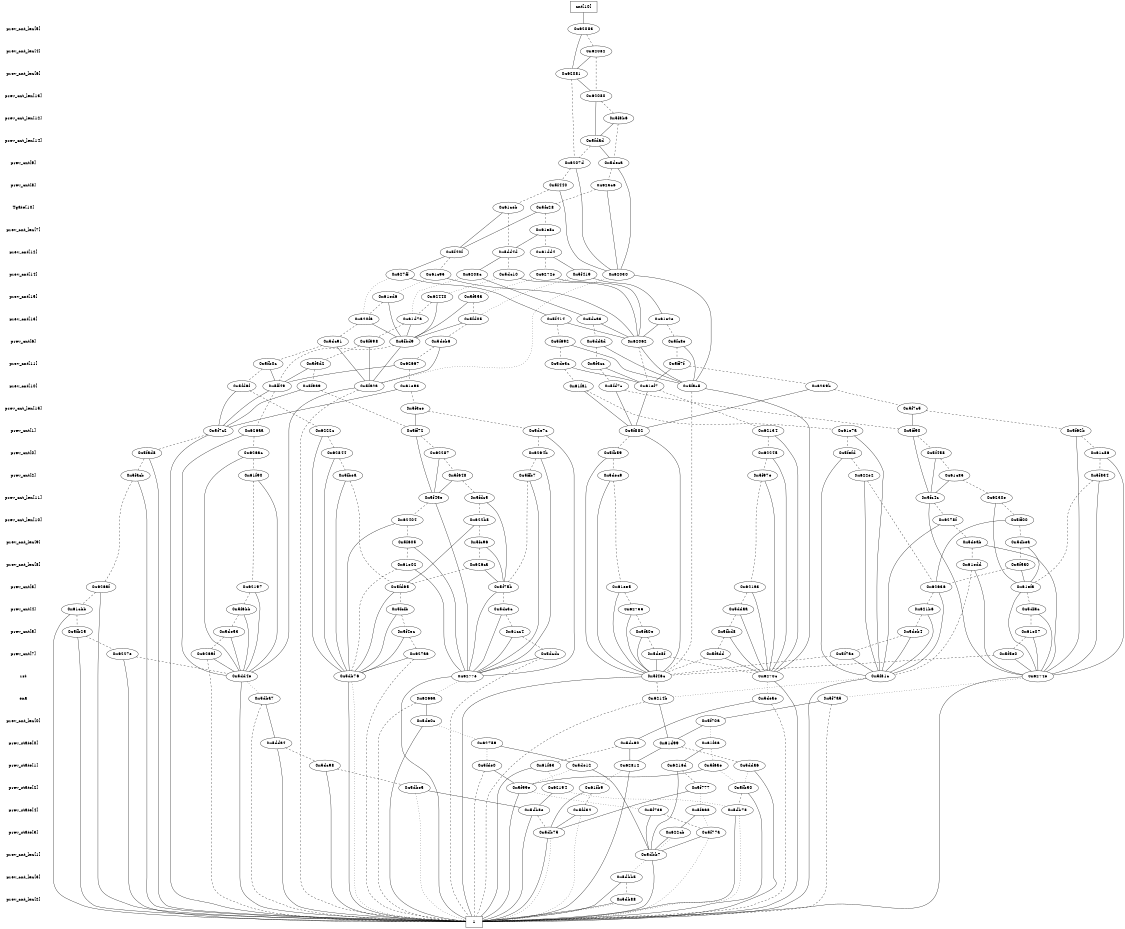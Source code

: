 digraph "DD" {
size = "7.5,10"
center = true;
edge [dir = none];
{ node [shape = plaintext];
  edge [style = invis];
  "CONST NODES" [style = invis];
" prev_cnt_len[5] " -> " prev_cnt_len[4] " -> " prev_cnt_len[6] " -> " prev_cnt_len[13] " -> " prev_cnt_len[12] " -> " prev_cnt_len[14] " -> " prev_cnt[9] " -> " prev_cnt[8] " -> " Tgate[10] " -> " prev_cnt_len[7] " -> " prev_cnt[12] " -> " prev_cnt[14] " -> " prev_cnt[15] " -> " prev_cnt[13] " -> " prev_cnt[6] " -> " prev_cnt[11] " -> " prev_cnt[10] " -> " prev_cnt_len[15] " -> " prev_cnt[1] " -> " prev_cnt[0] " -> " prev_cnt[2] " -> " prev_cnt_len[11] " -> " prev_cnt_len[10] " -> " prev_cnt_len[9] " -> " prev_cnt_len[8] " -> " prev_cnt[3] " -> " prev_cnt[4] " -> " prev_cnt[5] " -> " prev_cnt[7] " -> " rst " -> " ena " -> " prev_cnt_len[0] " -> " prev_state[0] " -> " prev_state[1] " -> " prev_state[2] " -> " prev_state[4] " -> " prev_state[3] " -> " prev_cnt_len[1] " -> " prev_cnt_len[3] " -> " prev_cnt_len[2] " -> "CONST NODES"; 
}
{ rank = same; node [shape = box]; edge [style = invis];
"  cnt[10]  "; }
{ rank = same; " prev_cnt_len[5] ";
"0x62083";
}
{ rank = same; " prev_cnt_len[4] ";
"0x62082";
}
{ rank = same; " prev_cnt_len[6] ";
"0x62081";
}
{ rank = same; " prev_cnt_len[13] ";
"0x62080";
}
{ rank = same; " prev_cnt_len[12] ";
"0x5f8b6";
}
{ rank = same; " prev_cnt_len[14] ";
"0x5fdad";
}
{ rank = same; " prev_cnt[9] ";
"0x5deca";
"0x6207d";
}
{ rank = same; " prev_cnt[8] ";
"0x5f440";
"0x623c6";
}
{ rank = same; " Tgate[10] ";
"0x5fc28";
"0x61ceb";
}
{ rank = same; " prev_cnt_len[7] ";
"0x61e8c";
}
{ rank = same; " prev_cnt[12] ";
"0x5f40f";
"0x61dd4";
"0x5dd4d";
}
{ rank = same; " prev_cnt[14] ";
"0x5dc10";
"0x61c95";
"0x627ff";
"0x5f419";
"0x6208c";
"0x62030";
"0x6272e";
}
{ rank = same; " prev_cnt[15] ";
"0x62440";
"0x61ed6";
"0x5f55a";
}
{ rank = same; " prev_cnt[13] ";
"0x61e2e";
"0x61d7a";
"0x5fd05";
"0x620f6";
"0x5dca3";
"0x5f414";
}
{ rank = same; " prev_cnt[6] ";
"0x5f692";
"0x5fc8e";
"0x5f598";
"0x5deb6";
"0x5dc91";
"0x5ddad";
"0x5fbd9";
"0x62062";
}
{ rank = same; " prev_cnt[11] ";
"0x5fb0c";
"0x5f3cc";
"0x62667";
"0x5de3c";
"0x5f5d2";
"0x5ff7f";
}
{ rank = same; " prev_cnt[10] ";
"0x61ef7";
"0x5fa2a";
"0x5fd7c";
"0x5fac5";
"0x61e93";
"0x5fd6f";
"0x5f9a9";
"0x6239b";
"0x61fa1";
"0x5ff49";
}
{ rank = same; " prev_cnt_len[15] ";
"0x5f3ce";
"0x5f7c5";
}
{ rank = same; " prev_cnt[1] ";
"0x6222c";
"0x5ff72";
"0x5f7c2";
"0x626aa";
"0x61e7a";
"0x5ff90";
"0x5de7c";
"0x62134";
"0x5f882";
"0x5f62b";
}
{ rank = same; " prev_cnt[0] ";
"0x62245";
"0x62844";
"0x5fefd";
"0x626ac";
"0x61c86";
"0x62287";
"0x5f458";
"0x5fb59";
"0x6264b";
"0x5fad8";
}
{ rank = same; " prev_cnt[2] ";
"0x5f97e";
"0x5ffb7";
"0x5fbea";
"0x5facb";
"0x61c85";
"0x61f90";
"0x622e2";
"0x5f834";
"0x5dec9";
"0x5f648";
}
{ rank = same; " prev_cnt_len[11] ";
"0x5f45e";
"0x6230e";
"0x5fdc5";
"0x5fc4c";
}
{ rank = same; " prev_cnt_len[10] ";
"0x622b8";
"0x62404";
"0x5ff00";
"0x6278f";
}
{ rank = same; " prev_cnt_len[9] ";
"0x5fc96";
"0x5deab";
"0x5dbea";
"0x5f605";
}
{ rank = same; " prev_cnt_len[8] ";
"0x61edd";
"0x626ca";
"0x5f5a0";
"0x61e02";
}
{ rank = same; " prev_cnt[3] ";
"0x61efa";
"0x621a3";
"0x61ee5";
"0x5fd65";
"0x62636";
"0x62197";
"0x626af";
"0x5f75b";
}
{ rank = same; " prev_cnt[4] ";
"0x61cbb";
"0x62755";
"0x621b6";
"0x5f6bb";
"0x5ddaa";
"0x5fcfb";
"0x5dc3c";
"0x5df3c";
}
{ rank = same; " prev_cnt[5] ";
"0x5fb25";
"0x61cc4";
"0x5f4ec";
"0x5fbd8";
"0x5fa0e";
"0x5deb4";
"0x61e07";
"0x5de53";
}
{ rank = same; " prev_cnt[7] ";
"0x5de8f";
"0x6269f";
"0x5f5e0";
"0x6227e";
"0x627a6";
"0x5fadd";
"0x5f7ae";
"0x5dcdc";
}
{ rank = same; " rst ";
"0x6277e";
"0x6274e";
"0x5f46c";
"0x5f81c";
"0x5dd4e";
"0x6270c";
"0x5db76";
}
{ rank = same; " ena ";
"0x5deae";
"0x6214b";
"0x5dba7";
"0x5f7a5";
"0x6266a";
}
{ rank = same; " prev_cnt_len[0] ";
"0x5f70a";
"0x5de0c";
}
{ rank = same; " prev_state[0] ";
"0x5dda4";
"0x5dc60";
"0x61f36";
"0x62759";
"0x61d99";
}
{ rank = same; " prev_state[1] ";
"0x5dda6";
"0x5fde0";
"0x61f63";
"0x5f6ae";
"0x5dc98";
"0x5de12";
"0x6216d";
"0x62812";
}
{ rank = same; " prev_state[2] ";
"0x62194";
"0x5f99e";
"0x5dbe5";
"0x61fb9";
"0x5fb50";
"0x5f777";
}
{ rank = same; " prev_state[4] ";
"0x5fd32";
"0x5db8e";
"0x5f668";
"0x5f73a";
"0x5db78";
}
{ rank = same; " prev_state[3] ";
"0x622cb";
"0x5f77a";
"0x5db75";
}
{ rank = same; " prev_cnt_len[1] ";
"0x5dbb7";
}
{ rank = same; " prev_cnt_len[3] ";
"0x5dbb5";
}
{ rank = same; " prev_cnt_len[2] ";
"0x5db88";
}
{ rank = same; "CONST NODES";
{ node [shape = box]; "0x5db40";
}
}
"  cnt[10]  " -> "0x62083" [style = solid];
"0x62083" -> "0x62081";
"0x62083" -> "0x62082" [style = dashed];
"0x62082" -> "0x62081";
"0x62082" -> "0x62080" [style = dashed];
"0x62081" -> "0x62080";
"0x62081" -> "0x6207d" [style = dashed];
"0x62080" -> "0x5fdad";
"0x62080" -> "0x5f8b6" [style = dashed];
"0x5f8b6" -> "0x5fdad";
"0x5f8b6" -> "0x5deca" [style = dashed];
"0x5fdad" -> "0x5deca";
"0x5fdad" -> "0x6207d" [style = dashed];
"0x5deca" -> "0x62030";
"0x5deca" -> "0x623c6" [style = dashed];
"0x6207d" -> "0x62030";
"0x6207d" -> "0x5f440" [style = dashed];
"0x5f440" -> "0x62030";
"0x5f440" -> "0x61ceb" [style = dashed];
"0x623c6" -> "0x62030";
"0x623c6" -> "0x5fc28" [style = dashed];
"0x5fc28" -> "0x5f40f";
"0x5fc28" -> "0x61e8c" [style = dashed];
"0x61ceb" -> "0x5f40f";
"0x61ceb" -> "0x5dd4d" [style = dashed];
"0x61e8c" -> "0x5dd4d";
"0x61e8c" -> "0x61dd4" [style = dashed];
"0x5f40f" -> "0x627ff";
"0x5f40f" -> "0x61c95" [style = dashed];
"0x61dd4" -> "0x5f419";
"0x61dd4" -> "0x6272e" [style = dashed];
"0x5dd4d" -> "0x6208c";
"0x5dd4d" -> "0x5dc10" [style = dashed];
"0x5dc10" -> "0x62062";
"0x5dc10" -> "0x62440" [style = dotted];
"0x61c95" -> "0x62062";
"0x61c95" -> "0x61ed6" [style = dotted];
"0x627ff" -> "0x5f414";
"0x627ff" -> "0x620f6" [style = dotted];
"0x5f419" -> "0x61e2e";
"0x5f419" -> "0x5fd05" [style = dotted];
"0x6208c" -> "0x5dca3";
"0x6208c" -> "0x61d7a" [style = dotted];
"0x62030" -> "0x5fac5";
"0x62030" -> "0x5fa2a" [style = dotted];
"0x6272e" -> "0x62062";
"0x6272e" -> "0x5f55a" [style = dotted];
"0x62440" -> "0x5fbd9";
"0x62440" -> "0x61d7a" [style = dashed];
"0x61ed6" -> "0x5fbd9";
"0x61ed6" -> "0x620f6" [style = dashed];
"0x5f55a" -> "0x5fbd9";
"0x5f55a" -> "0x5fd05" [style = dashed];
"0x61e2e" -> "0x62062";
"0x61e2e" -> "0x5fc8e" [style = dashed];
"0x61d7a" -> "0x5fbd9";
"0x61d7a" -> "0x5f598" [style = dashed];
"0x5fd05" -> "0x5fbd9";
"0x5fd05" -> "0x5deb6" [style = dashed];
"0x620f6" -> "0x5fbd9";
"0x620f6" -> "0x5dc91" [style = dashed];
"0x5dca3" -> "0x62062";
"0x5dca3" -> "0x5ddad" [style = dashed];
"0x5f414" -> "0x62062";
"0x5f414" -> "0x5f692" [style = dashed];
"0x5f692" -> "0x5fac5";
"0x5f692" -> "0x5de3c" [style = dashed];
"0x5fc8e" -> "0x5fac5";
"0x5fc8e" -> "0x5ff7f" [style = dashed];
"0x5f598" -> "0x5fa2a";
"0x5f598" -> "0x5f5d2" [style = dashed];
"0x5deb6" -> "0x5fa2a";
"0x5deb6" -> "0x62667" [style = dashed];
"0x5dc91" -> "0x5fa2a";
"0x5dc91" -> "0x5fb0c" [style = dashed];
"0x5ddad" -> "0x5fac5";
"0x5ddad" -> "0x5f3cc" [style = dashed];
"0x5fbd9" -> "0x5fa2a";
"0x5fbd9" -> "0x5ff49" [style = dashed];
"0x62062" -> "0x5fac5";
"0x62062" -> "0x61ef7" [style = dashed];
"0x5fb0c" -> "0x5ff49";
"0x5fb0c" -> "0x5fd6f" [style = dashed];
"0x5f3cc" -> "0x61ef7";
"0x5f3cc" -> "0x5fd7c" [style = dashed];
"0x62667" -> "0x5ff49";
"0x62667" -> "0x61e93" [style = dashed];
"0x5de3c" -> "0x61ef7";
"0x5de3c" -> "0x61fa1" [style = dashed];
"0x5f5d2" -> "0x5ff49";
"0x5f5d2" -> "0x5f9a9" [style = dashed];
"0x5ff7f" -> "0x61ef7";
"0x5ff7f" -> "0x6239b" [style = dashed];
"0x61ef7" -> "0x5f882";
"0x61ef7" -> "0x62134" [style = dashed];
"0x5fa2a" -> "0x5dd4e";
"0x5fa2a" -> "0x5db40" [style = dashed];
"0x5fd7c" -> "0x5f882";
"0x5fd7c" -> "0x5ff90" [style = dashed];
"0x5fac5" -> "0x6270c";
"0x5fac5" -> "0x5f46c" [style = dashed];
"0x61e93" -> "0x5f7c2";
"0x61e93" -> "0x5f3ce" [style = dashed];
"0x5fd6f" -> "0x5f7c2";
"0x5fd6f" -> "0x6222c" [style = dashed];
"0x5f9a9" -> "0x5f7c2";
"0x5f9a9" -> "0x5ff72" [style = dashed];
"0x6239b" -> "0x5f882";
"0x6239b" -> "0x5f7c5" [style = dashed];
"0x61fa1" -> "0x5f882";
"0x61fa1" -> "0x61e7a" [style = dashed];
"0x5ff49" -> "0x5f7c2";
"0x5ff49" -> "0x626aa" [style = dashed];
"0x5f3ce" -> "0x5ff72";
"0x5f3ce" -> "0x5de7c" [style = dashed];
"0x5f7c5" -> "0x5ff90";
"0x5f7c5" -> "0x5f62b" [style = dashed];
"0x6222c" -> "0x5db76";
"0x6222c" -> "0x62844" [style = dashed];
"0x5ff72" -> "0x5f45e";
"0x5ff72" -> "0x62287" [style = dashed];
"0x5f7c2" -> "0x5db40";
"0x5f7c2" -> "0x5fad8" [style = dashed];
"0x626aa" -> "0x5dd4e";
"0x626aa" -> "0x626ac" [style = dashed];
"0x61e7a" -> "0x5f81c";
"0x61e7a" -> "0x5fefd" [style = dashed];
"0x5ff90" -> "0x5fc4c";
"0x5ff90" -> "0x5f458" [style = dashed];
"0x5de7c" -> "0x6277e";
"0x5de7c" -> "0x6264b" [style = dashed];
"0x62134" -> "0x6270c";
"0x62134" -> "0x62245" [style = dashed];
"0x5f882" -> "0x5f46c";
"0x5f882" -> "0x5fb59" [style = dashed];
"0x5f62b" -> "0x6274e";
"0x5f62b" -> "0x61c86" [style = dashed];
"0x62245" -> "0x6270c";
"0x62245" -> "0x5f97e" [style = dashed];
"0x62844" -> "0x5db76";
"0x62844" -> "0x5fbea" [style = dashed];
"0x5fefd" -> "0x5f81c";
"0x5fefd" -> "0x622e2" [style = dashed];
"0x626ac" -> "0x5dd4e";
"0x626ac" -> "0x61f90" [style = dashed];
"0x61c86" -> "0x6274e";
"0x61c86" -> "0x5f834" [style = dashed];
"0x62287" -> "0x5f45e";
"0x62287" -> "0x5f648" [style = dashed];
"0x5f458" -> "0x5fc4c";
"0x5f458" -> "0x61c85" [style = dashed];
"0x5fb59" -> "0x5f46c";
"0x5fb59" -> "0x5dec9" [style = dashed];
"0x6264b" -> "0x6277e";
"0x6264b" -> "0x5ffb7" [style = dashed];
"0x5fad8" -> "0x5db40";
"0x5fad8" -> "0x5facb" [style = dashed];
"0x5f97e" -> "0x6270c";
"0x5f97e" -> "0x621a3" [style = dashed];
"0x5ffb7" -> "0x6277e";
"0x5ffb7" -> "0x5f75b" [style = dashed];
"0x5fbea" -> "0x5db76";
"0x5fbea" -> "0x5fd65" [style = dashed];
"0x5facb" -> "0x5db40";
"0x5facb" -> "0x626af" [style = dashed];
"0x61c85" -> "0x5fc4c";
"0x61c85" -> "0x6230e" [style = dashed];
"0x61f90" -> "0x5dd4e";
"0x61f90" -> "0x62197" [style = dashed];
"0x622e2" -> "0x5f81c";
"0x622e2" -> "0x62636" [style = dashed];
"0x5f834" -> "0x6274e";
"0x5f834" -> "0x61efa" [style = dashed];
"0x5dec9" -> "0x5f46c";
"0x5dec9" -> "0x61ee5" [style = dashed];
"0x5f648" -> "0x5f45e";
"0x5f648" -> "0x5fdc5" [style = dashed];
"0x5f45e" -> "0x6277e";
"0x5f45e" -> "0x62404" [style = dashed];
"0x6230e" -> "0x61efa";
"0x6230e" -> "0x5ff00" [style = dashed];
"0x5fdc5" -> "0x5f75b";
"0x5fdc5" -> "0x622b8" [style = dashed];
"0x5fc4c" -> "0x6274e";
"0x5fc4c" -> "0x6278f" [style = dashed];
"0x622b8" -> "0x5fd65";
"0x622b8" -> "0x5fc96" [style = dashed];
"0x62404" -> "0x5db76";
"0x62404" -> "0x5f605" [style = dashed];
"0x5ff00" -> "0x62636";
"0x5ff00" -> "0x5dbea" [style = dashed];
"0x6278f" -> "0x5f81c";
"0x6278f" -> "0x5deab" [style = dashed];
"0x5fc96" -> "0x5f75b";
"0x5fc96" -> "0x626ca" [style = dashed];
"0x5deab" -> "0x6274e";
"0x5deab" -> "0x61edd" [style = dashed];
"0x5dbea" -> "0x61efa";
"0x5dbea" -> "0x5f5a0" [style = dashed];
"0x5f605" -> "0x6277e";
"0x5f605" -> "0x61e02" [style = dashed];
"0x61edd" -> "0x6274e";
"0x61edd" -> "0x5f81c" [style = dashed];
"0x626ca" -> "0x5f75b";
"0x626ca" -> "0x5fd65" [style = dashed];
"0x5f5a0" -> "0x61efa";
"0x5f5a0" -> "0x62636" [style = dashed];
"0x61e02" -> "0x6277e";
"0x61e02" -> "0x5db76" [style = dashed];
"0x61efa" -> "0x6274e";
"0x61efa" -> "0x5df3c" [style = dashed];
"0x621a3" -> "0x6270c";
"0x621a3" -> "0x5ddaa" [style = dashed];
"0x61ee5" -> "0x5f46c";
"0x61ee5" -> "0x62755" [style = dashed];
"0x5fd65" -> "0x5db76";
"0x5fd65" -> "0x5fcfb" [style = dashed];
"0x62636" -> "0x5f81c";
"0x62636" -> "0x621b6" [style = dashed];
"0x62197" -> "0x5dd4e";
"0x62197" -> "0x5f6bb" [style = dashed];
"0x626af" -> "0x5db40";
"0x626af" -> "0x61cbb" [style = dashed];
"0x5f75b" -> "0x6277e";
"0x5f75b" -> "0x5dc3c" [style = dashed];
"0x61cbb" -> "0x5db40";
"0x61cbb" -> "0x5fb25" [style = dashed];
"0x62755" -> "0x5f46c";
"0x62755" -> "0x5fa0e" [style = dashed];
"0x621b6" -> "0x5f81c";
"0x621b6" -> "0x5deb4" [style = dashed];
"0x5f6bb" -> "0x5dd4e";
"0x5f6bb" -> "0x5de53" [style = dashed];
"0x5ddaa" -> "0x6270c";
"0x5ddaa" -> "0x5fbd8" [style = dashed];
"0x5fcfb" -> "0x5db76";
"0x5fcfb" -> "0x5f4ec" [style = dashed];
"0x5dc3c" -> "0x6277e";
"0x5dc3c" -> "0x61cc4" [style = dashed];
"0x5df3c" -> "0x6274e";
"0x5df3c" -> "0x61e07" [style = dashed];
"0x5fb25" -> "0x5db40";
"0x5fb25" -> "0x6227e" [style = dashed];
"0x61cc4" -> "0x6277e";
"0x61cc4" -> "0x5dcdc" [style = dashed];
"0x5f4ec" -> "0x5db76";
"0x5f4ec" -> "0x627a6" [style = dashed];
"0x5fbd8" -> "0x6270c";
"0x5fbd8" -> "0x5fadd" [style = dashed];
"0x5fa0e" -> "0x5f46c";
"0x5fa0e" -> "0x5de8f" [style = dashed];
"0x5deb4" -> "0x5f81c";
"0x5deb4" -> "0x5f7ae" [style = dashed];
"0x61e07" -> "0x6274e";
"0x61e07" -> "0x5f5e0" [style = dashed];
"0x5de53" -> "0x5dd4e";
"0x5de53" -> "0x6269f" [style = dashed];
"0x5de8f" -> "0x5f46c";
"0x5de8f" -> "0x6270c" [style = dashed];
"0x6269f" -> "0x5dd4e";
"0x6269f" -> "0x5db40" [style = dashed];
"0x5f5e0" -> "0x6274e";
"0x5f5e0" -> "0x5f46c" [style = dashed];
"0x6227e" -> "0x5db40";
"0x6227e" -> "0x5dd4e" [style = dashed];
"0x627a6" -> "0x5db76";
"0x627a6" -> "0x5db40" [style = dashed];
"0x5fadd" -> "0x6270c";
"0x5fadd" -> "0x5f46c" [style = dashed];
"0x5f7ae" -> "0x5f81c";
"0x5f7ae" -> "0x5f46c" [style = dashed];
"0x5dcdc" -> "0x6277e";
"0x5dcdc" -> "0x5db40" [style = dashed];
"0x6277e" -> "0x5db40";
"0x6277e" -> "0x6266a" [style = dotted];
"0x6274e" -> "0x5db40";
"0x6274e" -> "0x5f7a5" [style = dotted];
"0x5f46c" -> "0x5db40";
"0x5f46c" -> "0x6214b" [style = dashed];
"0x5f81c" -> "0x5db40";
"0x5f81c" -> "0x6214b" [style = dotted];
"0x5dd4e" -> "0x5db40";
"0x5dd4e" -> "0x5dba7" [style = dotted];
"0x6270c" -> "0x5db40";
"0x6270c" -> "0x5deae" [style = dotted];
"0x5db76" -> "0x5db40";
"0x5db76" -> "0x5db40" [style = dotted];
"0x5deae" -> "0x5dc60";
"0x5deae" -> "0x5db40" [style = dashed];
"0x6214b" -> "0x61d99";
"0x6214b" -> "0x5db40" [style = dashed];
"0x5dba7" -> "0x5dda4";
"0x5dba7" -> "0x5db40" [style = dashed];
"0x5f7a5" -> "0x5f70a";
"0x5f7a5" -> "0x5db40" [style = dashed];
"0x6266a" -> "0x5de0c";
"0x6266a" -> "0x5db40" [style = dashed];
"0x5f70a" -> "0x61d99";
"0x5f70a" -> "0x61f36" [style = dotted];
"0x5de0c" -> "0x5db40";
"0x5de0c" -> "0x62759" [style = dotted];
"0x5dda4" -> "0x5db40";
"0x5dda4" -> "0x5dc98" [style = dashed];
"0x5dc60" -> "0x62812";
"0x5dc60" -> "0x61f63" [style = dashed];
"0x61f36" -> "0x6216d";
"0x61f36" -> "0x5f6ae" [style = dotted];
"0x62759" -> "0x5de12";
"0x62759" -> "0x5fde0" [style = dotted];
"0x61d99" -> "0x62812";
"0x61d99" -> "0x5dda6" [style = dashed];
"0x5dda6" -> "0x5db40";
"0x5dda6" -> "0x5fb50" [style = dotted];
"0x5fde0" -> "0x5f99e";
"0x5fde0" -> "0x5db40" [style = dashed];
"0x61f63" -> "0x5db40";
"0x61f63" -> "0x62194" [style = dotted];
"0x5f6ae" -> "0x5f99e";
"0x5f6ae" -> "0x5fb50" [style = dotted];
"0x5dc98" -> "0x5db40";
"0x5dc98" -> "0x5dbe5" [style = dashed];
"0x5de12" -> "0x5dbb7";
"0x5de12" -> "0x5f99e" [style = dotted];
"0x6216d" -> "0x5dbb7";
"0x6216d" -> "0x5f777" [style = dashed];
"0x62812" -> "0x5db40";
"0x62812" -> "0x61fb9" [style = dotted];
"0x62194" -> "0x5db8e";
"0x62194" -> "0x5db78" [style = dotted];
"0x5f99e" -> "0x5db40";
"0x5f99e" -> "0x5f73a" [style = dotted];
"0x5dbe5" -> "0x5db8e";
"0x5dbe5" -> "0x5db40" [style = dotted];
"0x61fb9" -> "0x5db75";
"0x61fb9" -> "0x5fd32" [style = dashed];
"0x5fb50" -> "0x5db40";
"0x5fb50" -> "0x5db78" [style = dashed];
"0x5f777" -> "0x5db75";
"0x5f777" -> "0x5f668" [style = dotted];
"0x5fd32" -> "0x5db75";
"0x5fd32" -> "0x5db40" [style = dotted];
"0x5db8e" -> "0x5db40";
"0x5db8e" -> "0x5db75" [style = dashed];
"0x5f668" -> "0x622cb";
"0x5f668" -> "0x5f77a" [style = dotted];
"0x5f73a" -> "0x5dbb7";
"0x5f73a" -> "0x5f77a" [style = dashed];
"0x5db78" -> "0x5db40";
"0x5db78" -> "0x5db40" [style = dotted];
"0x622cb" -> "0x5dbb7";
"0x622cb" -> "0x5dbb7" [style = dotted];
"0x5f77a" -> "0x5dbb7";
"0x5f77a" -> "0x5db40" [style = dotted];
"0x5db75" -> "0x5db40";
"0x5db75" -> "0x5db40" [style = dotted];
"0x5dbb7" -> "0x5db40";
"0x5dbb7" -> "0x5dbb5" [style = dotted];
"0x5dbb5" -> "0x5db40";
"0x5dbb5" -> "0x5db88" [style = dashed];
"0x5db88" -> "0x5db40";
"0x5db88" -> "0x5db40" [style = dotted];
"0x5db40" [label = "1"];
}
